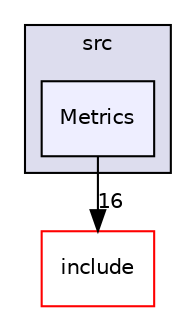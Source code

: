 digraph "/home/ANT.AMAZON.COM/womw/workplace/1.19_release/doxy/avs-device-sdk/AVSCommon/Utils/src/Metrics" {
  compound=true
  node [ fontsize="10", fontname="Helvetica"];
  edge [ labelfontsize="10", labelfontname="Helvetica"];
  subgraph clusterdir_93a54634d0ab52618b36b15672961616 {
    graph [ bgcolor="#ddddee", pencolor="black", label="src" fontname="Helvetica", fontsize="10", URL="dir_93a54634d0ab52618b36b15672961616.html"]
  dir_1b9f6886cf1b1cd51ef759f980849235 [shape=box, label="Metrics", style="filled", fillcolor="#eeeeff", pencolor="black", URL="dir_1b9f6886cf1b1cd51ef759f980849235.html"];
  }
  dir_957fc395b73dfe8b64ee3f74464f588a [shape=box label="include" fillcolor="white" style="filled" color="red" URL="dir_957fc395b73dfe8b64ee3f74464f588a.html"];
  dir_1b9f6886cf1b1cd51ef759f980849235->dir_957fc395b73dfe8b64ee3f74464f588a [headlabel="16", labeldistance=1.5 headhref="dir_000131_000096.html"];
}
